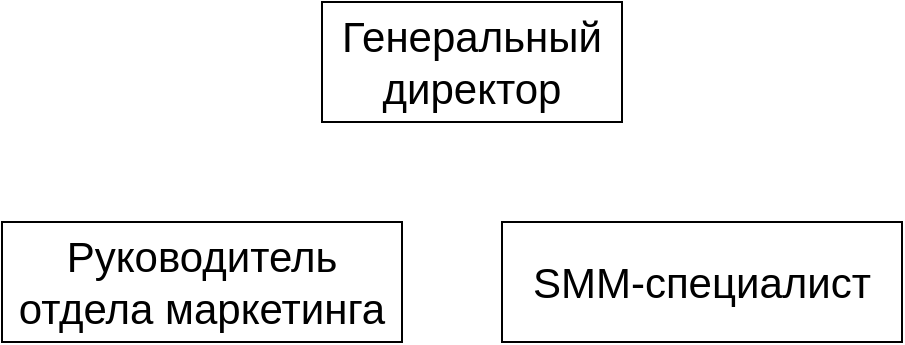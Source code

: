 <mxfile version="26.1.1">
  <diagram name="Страница — 1" id="btFBaewBa144QYa0eyU_">
    <mxGraphModel dx="1806" dy="947" grid="1" gridSize="10" guides="1" tooltips="1" connect="1" arrows="1" fold="1" page="1" pageScale="1" pageWidth="827" pageHeight="1169" math="0" shadow="0">
      <root>
        <mxCell id="0" />
        <mxCell id="1" parent="0" />
        <mxCell id="t6HYpwNg17oA0btWXqX_-1" value="Генеральный директор" style="rounded=0;whiteSpace=wrap;html=1;fontSize=21;" vertex="1" parent="1">
          <mxGeometry x="340" y="230" width="150" height="60" as="geometry" />
        </mxCell>
        <mxCell id="t6HYpwNg17oA0btWXqX_-3" value="Руководитель отдела маркетинга" style="rounded=0;whiteSpace=wrap;html=1;fontSize=21;" vertex="1" parent="1">
          <mxGeometry x="180" y="340" width="200" height="60" as="geometry" />
        </mxCell>
        <mxCell id="t6HYpwNg17oA0btWXqX_-4" value="SMM-специалист" style="rounded=0;whiteSpace=wrap;html=1;fontSize=21;" vertex="1" parent="1">
          <mxGeometry x="430" y="340" width="200" height="60" as="geometry" />
        </mxCell>
      </root>
    </mxGraphModel>
  </diagram>
</mxfile>
